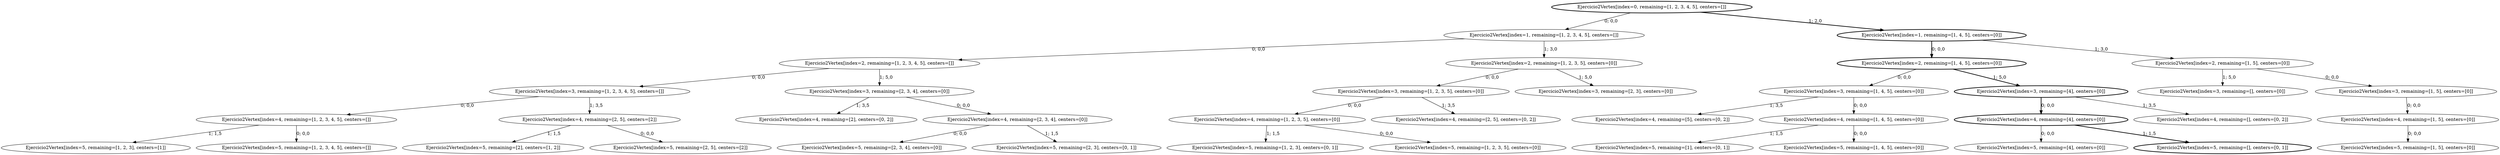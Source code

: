 strict digraph G {
  1 [ style="solid" label="Ejercicio2Vertex[index=5, remaining=[1, 2, 3], centers=[1]]" ];
  2 [ style="solid" label="Ejercicio2Vertex[index=5, remaining=[1, 2, 3], centers=[0, 1]]" ];
  3 [ style="bold" label="Ejercicio2Vertex[index=4, remaining=[4], centers=[0]]" ];
  4 [ style="solid" label="Ejercicio2Vertex[index=5, remaining=[4], centers=[0]]" ];
  5 [ style="solid" label="Ejercicio2Vertex[index=3, remaining=[], centers=[0]]" ];
  6 [ style="solid" label="Ejercicio2Vertex[index=4, remaining=[2], centers=[0, 2]]" ];
  7 [ style="solid" label="Ejercicio2Vertex[index=5, remaining=[2], centers=[1, 2]]" ];
  8 [ style="solid" label="Ejercicio2Vertex[index=4, remaining=[], centers=[0, 2]]" ];
  9 [ style="bold" label="Ejercicio2Vertex[index=5, remaining=[], centers=[0, 1]]" ];
  10 [ style="bold" label="Ejercicio2Vertex[index=0, remaining=[1, 2, 3, 4, 5], centers=[]]" ];
  11 [ style="solid" label="Ejercicio2Vertex[index=1, remaining=[1, 2, 3, 4, 5], centers=[]]" ];
  12 [ style="solid" label="Ejercicio2Vertex[index=2, remaining=[1, 2, 3, 4, 5], centers=[]]" ];
  13 [ style="solid" label="Ejercicio2Vertex[index=3, remaining=[1, 2, 3, 4, 5], centers=[]]" ];
  14 [ style="solid" label="Ejercicio2Vertex[index=4, remaining=[1, 2, 3, 4, 5], centers=[]]" ];
  15 [ style="solid" label="Ejercicio2Vertex[index=5, remaining=[1, 2, 3, 4, 5], centers=[]]" ];
  16 [ style="solid" label="Ejercicio2Vertex[index=2, remaining=[1, 2, 3, 5], centers=[0]]" ];
  17 [ style="solid" label="Ejercicio2Vertex[index=3, remaining=[1, 2, 3, 5], centers=[0]]" ];
  18 [ style="solid" label="Ejercicio2Vertex[index=4, remaining=[1, 2, 3, 5], centers=[0]]" ];
  19 [ style="solid" label="Ejercicio2Vertex[index=3, remaining=[2, 3, 4], centers=[0]]" ];
  20 [ style="solid" label="Ejercicio2Vertex[index=5, remaining=[1, 2, 3, 5], centers=[0]]" ];
  21 [ style="solid" label="Ejercicio2Vertex[index=4, remaining=[2, 3, 4], centers=[0]]" ];
  22 [ style="solid" label="Ejercicio2Vertex[index=5, remaining=[2, 3, 4], centers=[0]]" ];
  23 [ style="solid" label="Ejercicio2Vertex[index=3, remaining=[2, 3], centers=[0]]" ];
  24 [ style="solid" label="Ejercicio2Vertex[index=4, remaining=[2, 5], centers=[2]]" ];
  25 [ style="solid" label="Ejercicio2Vertex[index=4, remaining=[2, 5], centers=[0, 2]]" ];
  26 [ style="solid" label="Ejercicio2Vertex[index=5, remaining=[2, 5], centers=[2]]" ];
  27 [ style="solid" label="Ejercicio2Vertex[index=4, remaining=[5], centers=[0, 2]]" ];
  28 [ style="solid" label="Ejercicio2Vertex[index=5, remaining=[2, 3], centers=[0, 1]]" ];
  29 [ style="solid" label="Ejercicio2Vertex[index=5, remaining=[1], centers=[0, 1]]" ];
  30 [ style="bold" label="Ejercicio2Vertex[index=1, remaining=[1, 4, 5], centers=[0]]" ];
  31 [ style="bold" label="Ejercicio2Vertex[index=2, remaining=[1, 4, 5], centers=[0]]" ];
  32 [ style="solid" label="Ejercicio2Vertex[index=3, remaining=[1, 4, 5], centers=[0]]" ];
  33 [ style="solid" label="Ejercicio2Vertex[index=4, remaining=[1, 4, 5], centers=[0]]" ];
  34 [ style="solid" label="Ejercicio2Vertex[index=5, remaining=[1, 4, 5], centers=[0]]" ];
  35 [ style="solid" label="Ejercicio2Vertex[index=2, remaining=[1, 5], centers=[0]]" ];
  36 [ style="solid" label="Ejercicio2Vertex[index=3, remaining=[1, 5], centers=[0]]" ];
  37 [ style="solid" label="Ejercicio2Vertex[index=4, remaining=[1, 5], centers=[0]]" ];
  38 [ style="bold" label="Ejercicio2Vertex[index=3, remaining=[4], centers=[0]]" ];
  39 [ style="solid" label="Ejercicio2Vertex[index=5, remaining=[1, 5], centers=[0]]" ];
  14 -> 1 [ style="solid" label="1; 1,5" ];
  18 -> 2 [ style="solid" label="1; 1,5" ];
  38 -> 3 [ style="bold" label="0; 0,0" ];
  3 -> 4 [ style="solid" label="0; 0,0" ];
  35 -> 5 [ style="solid" label="1; 5,0" ];
  19 -> 6 [ style="solid" label="1; 3,5" ];
  24 -> 7 [ style="solid" label="1; 1,5" ];
  38 -> 8 [ style="solid" label="1; 3,5" ];
  3 -> 9 [ style="bold" label="1; 1,5" ];
  10 -> 11 [ style="solid" label="0; 0,0" ];
  11 -> 12 [ style="solid" label="0; 0,0" ];
  12 -> 13 [ style="solid" label="0; 0,0" ];
  13 -> 14 [ style="solid" label="0; 0,0" ];
  14 -> 15 [ style="solid" label="0; 0,0" ];
  11 -> 16 [ style="solid" label="1; 3,0" ];
  16 -> 17 [ style="solid" label="0; 0,0" ];
  17 -> 18 [ style="solid" label="0; 0,0" ];
  12 -> 19 [ style="solid" label="1; 5,0" ];
  18 -> 20 [ style="solid" label="0; 0,0" ];
  19 -> 21 [ style="solid" label="0; 0,0" ];
  21 -> 22 [ style="solid" label="0; 0,0" ];
  16 -> 23 [ style="solid" label="1; 5,0" ];
  13 -> 24 [ style="solid" label="1; 3,5" ];
  17 -> 25 [ style="solid" label="1; 3,5" ];
  24 -> 26 [ style="solid" label="0; 0,0" ];
  32 -> 27 [ style="solid" label="1; 3,5" ];
  21 -> 28 [ style="solid" label="1; 1,5" ];
  33 -> 29 [ style="solid" label="1; 1,5" ];
  10 -> 30 [ style="bold" label="1; 2,0" ];
  30 -> 31 [ style="bold" label="0; 0,0" ];
  31 -> 32 [ style="solid" label="0; 0,0" ];
  32 -> 33 [ style="solid" label="0; 0,0" ];
  33 -> 34 [ style="solid" label="0; 0,0" ];
  30 -> 35 [ style="solid" label="1; 3,0" ];
  35 -> 36 [ style="solid" label="0; 0,0" ];
  36 -> 37 [ style="solid" label="0; 0,0" ];
  31 -> 38 [ style="bold" label="1; 5,0" ];
  37 -> 39 [ style="solid" label="0; 0,0" ];
}
